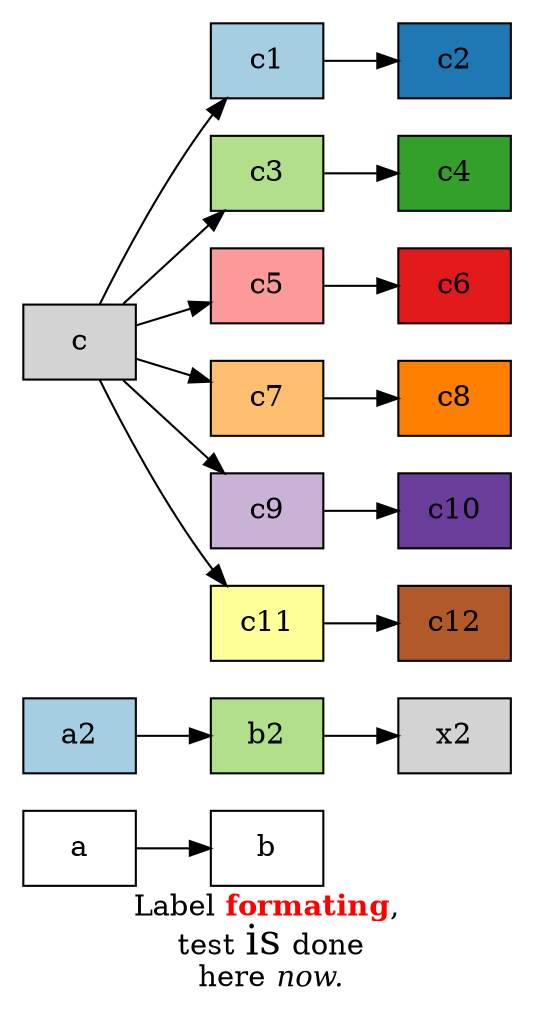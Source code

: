 digraph {
	label = <Label <font color='red'><b>formating</b></font>,<br/> test <font point-size='20'>is</font> done<br/> here <i>now.</i>>;

	node [shape=box]
	rankdir=LR
	margin=0.1
	a->b

	// http://www.graphviz.org/doc/info/colors.html
	// note: style=filled!
	node [shape=box colorscheme=paired12 style=filled]
	margin=0.1
	a2[fillcolor=1]
	b2[fillcolor=3]
	a2->b2->x2

	// http://www.graphviz.org/doc/info/colors.html
	// note: style=filled!
	node [shape=box colorscheme=paired12 style=filled]
	rankdir=LR
	margin=0.1
	c1[fillcolor=1]
	c2[fillcolor=2]
	c3[fillcolor=3]
	c4[fillcolor=4]
	c5[fillcolor=5]
	c6[fillcolor=6]
	c7[fillcolor=7]
	c8[fillcolor=8]
	c9[fillcolor=9]
	c10[fillcolor=10]
	c11[fillcolor=11]
	c12[fillcolor=12]
	c->{c1 c3 c5 c7 c9 c11}
	c1->c2
	c3->c4
	c5->c6
	c7->c8
	c9->c10
	c11->c12
}
